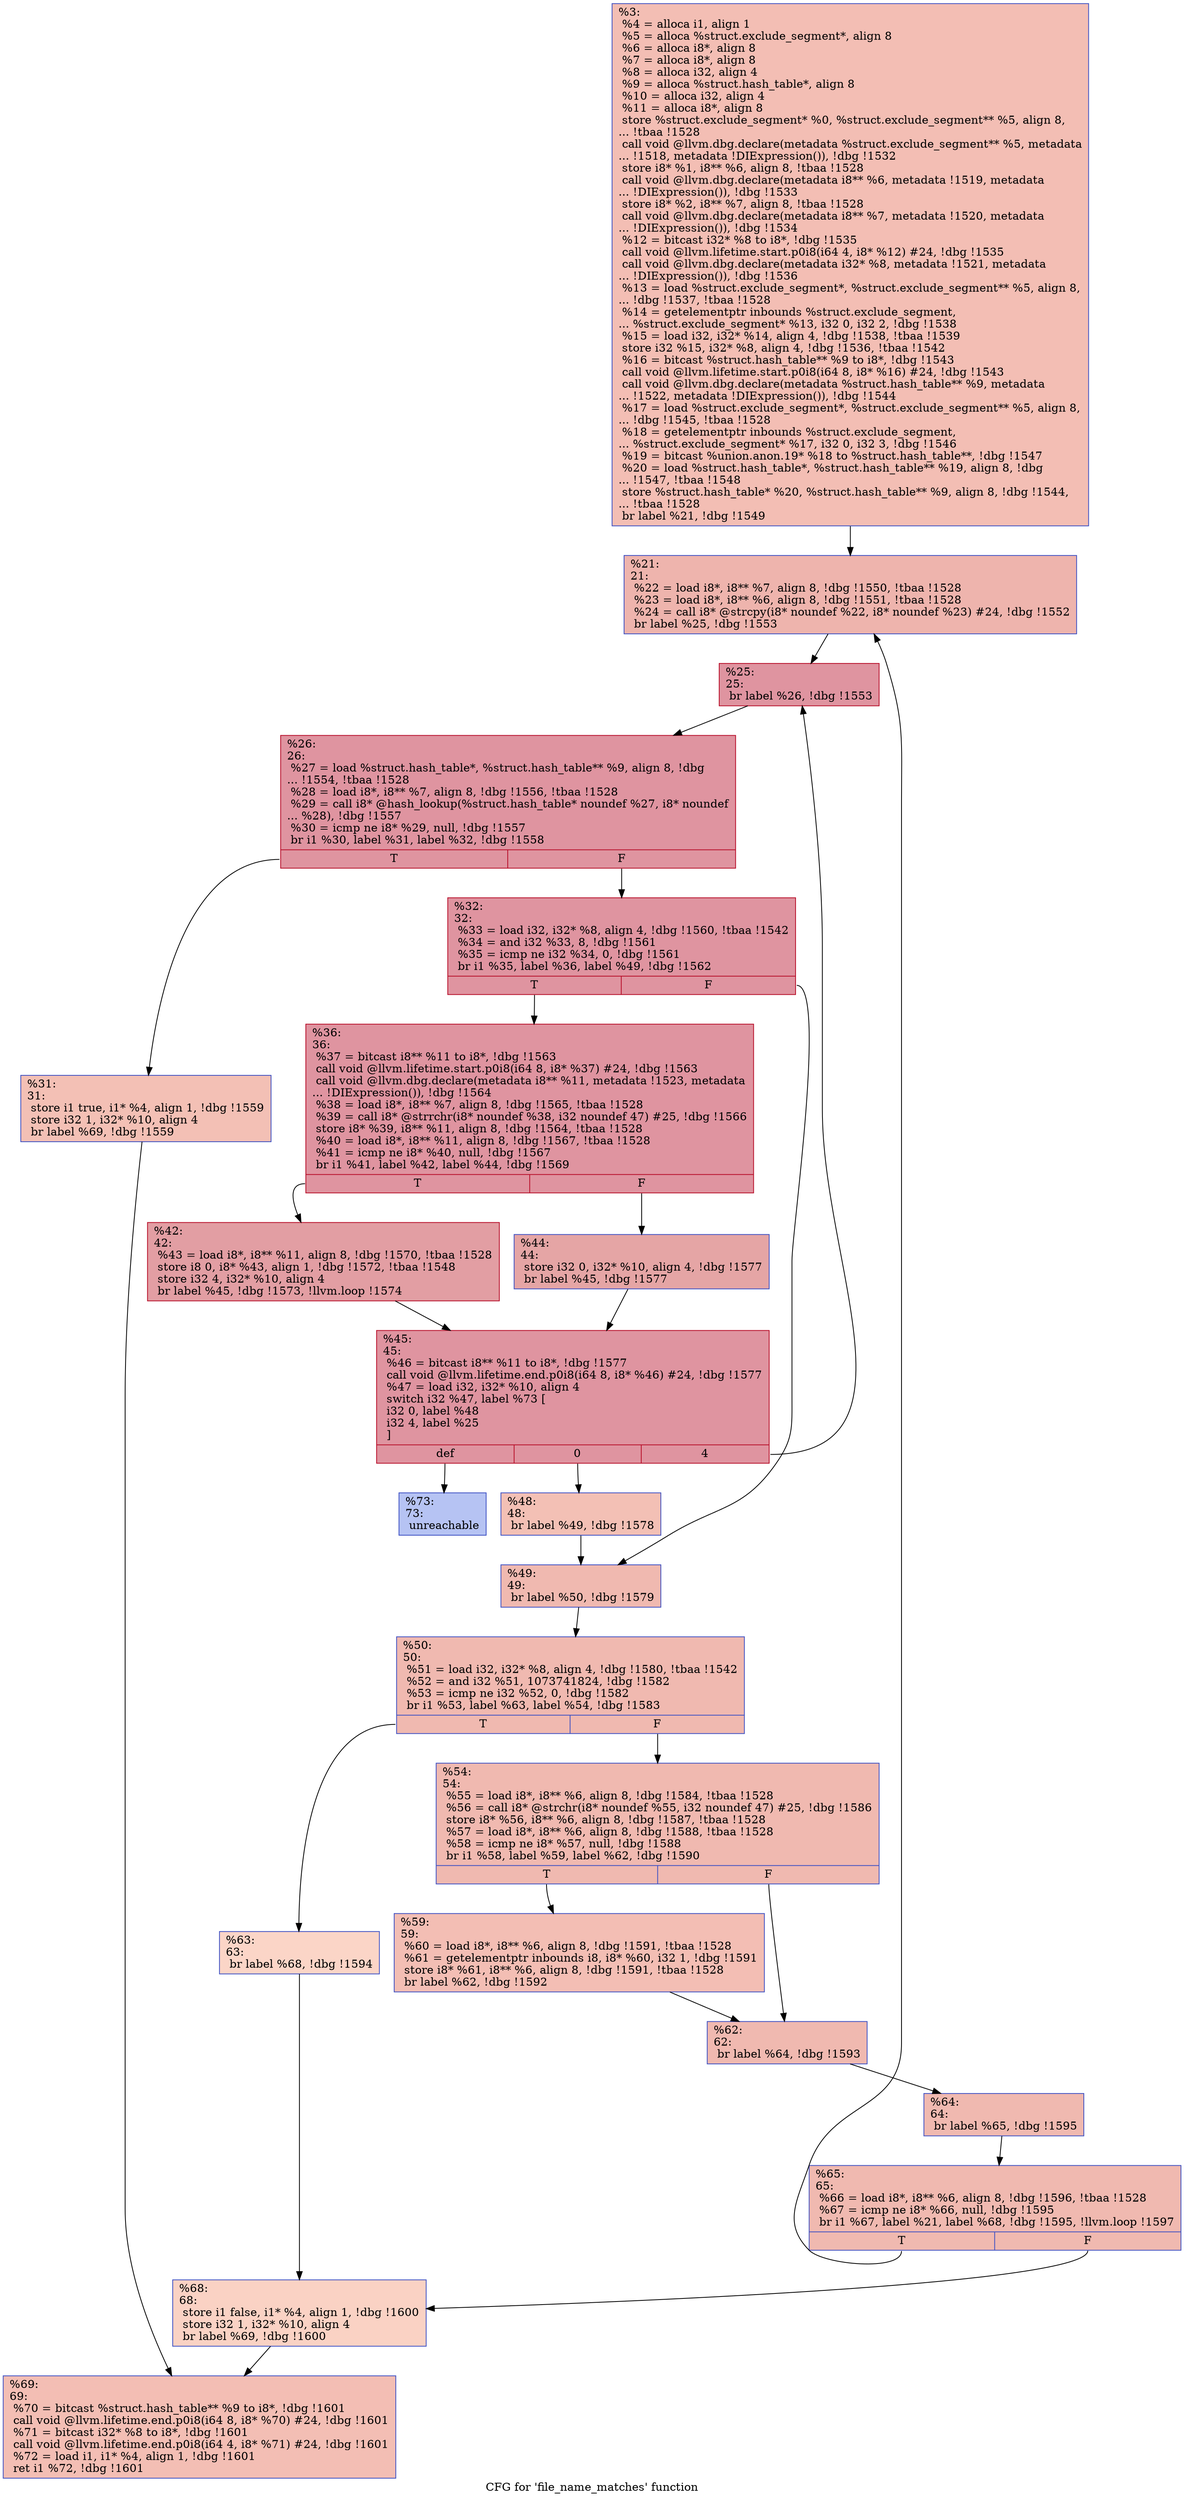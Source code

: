 digraph "CFG for 'file_name_matches' function" {
	label="CFG for 'file_name_matches' function";

	Node0x2407910 [shape=record,color="#3d50c3ff", style=filled, fillcolor="#e36c5570",label="{%3:\l  %4 = alloca i1, align 1\l  %5 = alloca %struct.exclude_segment*, align 8\l  %6 = alloca i8*, align 8\l  %7 = alloca i8*, align 8\l  %8 = alloca i32, align 4\l  %9 = alloca %struct.hash_table*, align 8\l  %10 = alloca i32, align 4\l  %11 = alloca i8*, align 8\l  store %struct.exclude_segment* %0, %struct.exclude_segment** %5, align 8,\l... !tbaa !1528\l  call void @llvm.dbg.declare(metadata %struct.exclude_segment** %5, metadata\l... !1518, metadata !DIExpression()), !dbg !1532\l  store i8* %1, i8** %6, align 8, !tbaa !1528\l  call void @llvm.dbg.declare(metadata i8** %6, metadata !1519, metadata\l... !DIExpression()), !dbg !1533\l  store i8* %2, i8** %7, align 8, !tbaa !1528\l  call void @llvm.dbg.declare(metadata i8** %7, metadata !1520, metadata\l... !DIExpression()), !dbg !1534\l  %12 = bitcast i32* %8 to i8*, !dbg !1535\l  call void @llvm.lifetime.start.p0i8(i64 4, i8* %12) #24, !dbg !1535\l  call void @llvm.dbg.declare(metadata i32* %8, metadata !1521, metadata\l... !DIExpression()), !dbg !1536\l  %13 = load %struct.exclude_segment*, %struct.exclude_segment** %5, align 8,\l... !dbg !1537, !tbaa !1528\l  %14 = getelementptr inbounds %struct.exclude_segment,\l... %struct.exclude_segment* %13, i32 0, i32 2, !dbg !1538\l  %15 = load i32, i32* %14, align 4, !dbg !1538, !tbaa !1539\l  store i32 %15, i32* %8, align 4, !dbg !1536, !tbaa !1542\l  %16 = bitcast %struct.hash_table** %9 to i8*, !dbg !1543\l  call void @llvm.lifetime.start.p0i8(i64 8, i8* %16) #24, !dbg !1543\l  call void @llvm.dbg.declare(metadata %struct.hash_table** %9, metadata\l... !1522, metadata !DIExpression()), !dbg !1544\l  %17 = load %struct.exclude_segment*, %struct.exclude_segment** %5, align 8,\l... !dbg !1545, !tbaa !1528\l  %18 = getelementptr inbounds %struct.exclude_segment,\l... %struct.exclude_segment* %17, i32 0, i32 3, !dbg !1546\l  %19 = bitcast %union.anon.19* %18 to %struct.hash_table**, !dbg !1547\l  %20 = load %struct.hash_table*, %struct.hash_table** %19, align 8, !dbg\l... !1547, !tbaa !1548\l  store %struct.hash_table* %20, %struct.hash_table** %9, align 8, !dbg !1544,\l... !tbaa !1528\l  br label %21, !dbg !1549\l}"];
	Node0x2407910 -> Node0x240c690;
	Node0x240c690 [shape=record,color="#3d50c3ff", style=filled, fillcolor="#d8564670",label="{%21:\l21:                                               \l  %22 = load i8*, i8** %7, align 8, !dbg !1550, !tbaa !1528\l  %23 = load i8*, i8** %6, align 8, !dbg !1551, !tbaa !1528\l  %24 = call i8* @strcpy(i8* noundef %22, i8* noundef %23) #24, !dbg !1552\l  br label %25, !dbg !1553\l}"];
	Node0x240c690 -> Node0x240c6e0;
	Node0x240c6e0 [shape=record,color="#b70d28ff", style=filled, fillcolor="#b70d2870",label="{%25:\l25:                                               \l  br label %26, !dbg !1553\l}"];
	Node0x240c6e0 -> Node0x240c730;
	Node0x240c730 [shape=record,color="#b70d28ff", style=filled, fillcolor="#b70d2870",label="{%26:\l26:                                               \l  %27 = load %struct.hash_table*, %struct.hash_table** %9, align 8, !dbg\l... !1554, !tbaa !1528\l  %28 = load i8*, i8** %7, align 8, !dbg !1556, !tbaa !1528\l  %29 = call i8* @hash_lookup(%struct.hash_table* noundef %27, i8* noundef\l... %28), !dbg !1557\l  %30 = icmp ne i8* %29, null, !dbg !1557\l  br i1 %30, label %31, label %32, !dbg !1558\l|{<s0>T|<s1>F}}"];
	Node0x240c730:s0 -> Node0x240c780;
	Node0x240c730:s1 -> Node0x240c7d0;
	Node0x240c780 [shape=record,color="#3d50c3ff", style=filled, fillcolor="#e5705870",label="{%31:\l31:                                               \l  store i1 true, i1* %4, align 1, !dbg !1559\l  store i32 1, i32* %10, align 4\l  br label %69, !dbg !1559\l}"];
	Node0x240c780 -> Node0x240cc80;
	Node0x240c7d0 [shape=record,color="#b70d28ff", style=filled, fillcolor="#b70d2870",label="{%32:\l32:                                               \l  %33 = load i32, i32* %8, align 4, !dbg !1560, !tbaa !1542\l  %34 = and i32 %33, 8, !dbg !1561\l  %35 = icmp ne i32 %34, 0, !dbg !1561\l  br i1 %35, label %36, label %49, !dbg !1562\l|{<s0>T|<s1>F}}"];
	Node0x240c7d0:s0 -> Node0x240c820;
	Node0x240c7d0:s1 -> Node0x240c9b0;
	Node0x240c820 [shape=record,color="#b70d28ff", style=filled, fillcolor="#b70d2870",label="{%36:\l36:                                               \l  %37 = bitcast i8** %11 to i8*, !dbg !1563\l  call void @llvm.lifetime.start.p0i8(i64 8, i8* %37) #24, !dbg !1563\l  call void @llvm.dbg.declare(metadata i8** %11, metadata !1523, metadata\l... !DIExpression()), !dbg !1564\l  %38 = load i8*, i8** %7, align 8, !dbg !1565, !tbaa !1528\l  %39 = call i8* @strrchr(i8* noundef %38, i32 noundef 47) #25, !dbg !1566\l  store i8* %39, i8** %11, align 8, !dbg !1564, !tbaa !1528\l  %40 = load i8*, i8** %11, align 8, !dbg !1567, !tbaa !1528\l  %41 = icmp ne i8* %40, null, !dbg !1567\l  br i1 %41, label %42, label %44, !dbg !1569\l|{<s0>T|<s1>F}}"];
	Node0x240c820:s0 -> Node0x240c870;
	Node0x240c820:s1 -> Node0x240c8c0;
	Node0x240c870 [shape=record,color="#b70d28ff", style=filled, fillcolor="#be242e70",label="{%42:\l42:                                               \l  %43 = load i8*, i8** %11, align 8, !dbg !1570, !tbaa !1528\l  store i8 0, i8* %43, align 1, !dbg !1572, !tbaa !1548\l  store i32 4, i32* %10, align 4\l  br label %45, !dbg !1573, !llvm.loop !1574\l}"];
	Node0x240c870 -> Node0x240c910;
	Node0x240c8c0 [shape=record,color="#3d50c3ff", style=filled, fillcolor="#c5333470",label="{%44:\l44:                                               \l  store i32 0, i32* %10, align 4, !dbg !1577\l  br label %45, !dbg !1577\l}"];
	Node0x240c8c0 -> Node0x240c910;
	Node0x240c910 [shape=record,color="#b70d28ff", style=filled, fillcolor="#b70d2870",label="{%45:\l45:                                               \l  %46 = bitcast i8** %11 to i8*, !dbg !1577\l  call void @llvm.lifetime.end.p0i8(i64 8, i8* %46) #24, !dbg !1577\l  %47 = load i32, i32* %10, align 4\l  switch i32 %47, label %73 [\l    i32 0, label %48\l    i32 4, label %25\l  ]\l|{<s0>def|<s1>0|<s2>4}}"];
	Node0x240c910:s0 -> Node0x240ccd0;
	Node0x240c910:s1 -> Node0x240c960;
	Node0x240c910:s2 -> Node0x240c6e0;
	Node0x240c960 [shape=record,color="#3d50c3ff", style=filled, fillcolor="#e5705870",label="{%48:\l48:                                               \l  br label %49, !dbg !1578\l}"];
	Node0x240c960 -> Node0x240c9b0;
	Node0x240c9b0 [shape=record,color="#3d50c3ff", style=filled, fillcolor="#de614d70",label="{%49:\l49:                                               \l  br label %50, !dbg !1579\l}"];
	Node0x240c9b0 -> Node0x240ca00;
	Node0x240ca00 [shape=record,color="#3d50c3ff", style=filled, fillcolor="#de614d70",label="{%50:\l50:                                               \l  %51 = load i32, i32* %8, align 4, !dbg !1580, !tbaa !1542\l  %52 = and i32 %51, 1073741824, !dbg !1582\l  %53 = icmp ne i32 %52, 0, !dbg !1582\l  br i1 %53, label %63, label %54, !dbg !1583\l|{<s0>T|<s1>F}}"];
	Node0x240ca00:s0 -> Node0x240cb40;
	Node0x240ca00:s1 -> Node0x240ca50;
	Node0x240ca50 [shape=record,color="#3d50c3ff", style=filled, fillcolor="#de614d70",label="{%54:\l54:                                               \l  %55 = load i8*, i8** %6, align 8, !dbg !1584, !tbaa !1528\l  %56 = call i8* @strchr(i8* noundef %55, i32 noundef 47) #25, !dbg !1586\l  store i8* %56, i8** %6, align 8, !dbg !1587, !tbaa !1528\l  %57 = load i8*, i8** %6, align 8, !dbg !1588, !tbaa !1528\l  %58 = icmp ne i8* %57, null, !dbg !1588\l  br i1 %58, label %59, label %62, !dbg !1590\l|{<s0>T|<s1>F}}"];
	Node0x240ca50:s0 -> Node0x240caa0;
	Node0x240ca50:s1 -> Node0x240caf0;
	Node0x240caa0 [shape=record,color="#3d50c3ff", style=filled, fillcolor="#e36c5570",label="{%59:\l59:                                               \l  %60 = load i8*, i8** %6, align 8, !dbg !1591, !tbaa !1528\l  %61 = getelementptr inbounds i8, i8* %60, i32 1, !dbg !1591\l  store i8* %61, i8** %6, align 8, !dbg !1591, !tbaa !1528\l  br label %62, !dbg !1592\l}"];
	Node0x240caa0 -> Node0x240caf0;
	Node0x240caf0 [shape=record,color="#3d50c3ff", style=filled, fillcolor="#de614d70",label="{%62:\l62:                                               \l  br label %64, !dbg !1593\l}"];
	Node0x240caf0 -> Node0x240cb90;
	Node0x240cb40 [shape=record,color="#3d50c3ff", style=filled, fillcolor="#f5a08170",label="{%63:\l63:                                               \l  br label %68, !dbg !1594\l}"];
	Node0x240cb40 -> Node0x240cc30;
	Node0x240cb90 [shape=record,color="#3d50c3ff", style=filled, fillcolor="#de614d70",label="{%64:\l64:                                               \l  br label %65, !dbg !1595\l}"];
	Node0x240cb90 -> Node0x240cbe0;
	Node0x240cbe0 [shape=record,color="#3d50c3ff", style=filled, fillcolor="#de614d70",label="{%65:\l65:                                               \l  %66 = load i8*, i8** %6, align 8, !dbg !1596, !tbaa !1528\l  %67 = icmp ne i8* %66, null, !dbg !1595\l  br i1 %67, label %21, label %68, !dbg !1595, !llvm.loop !1597\l|{<s0>T|<s1>F}}"];
	Node0x240cbe0:s0 -> Node0x240c690;
	Node0x240cbe0:s1 -> Node0x240cc30;
	Node0x240cc30 [shape=record,color="#3d50c3ff", style=filled, fillcolor="#f4987a70",label="{%68:\l68:                                               \l  store i1 false, i1* %4, align 1, !dbg !1600\l  store i32 1, i32* %10, align 4\l  br label %69, !dbg !1600\l}"];
	Node0x240cc30 -> Node0x240cc80;
	Node0x240cc80 [shape=record,color="#3d50c3ff", style=filled, fillcolor="#e36c5570",label="{%69:\l69:                                               \l  %70 = bitcast %struct.hash_table** %9 to i8*, !dbg !1601\l  call void @llvm.lifetime.end.p0i8(i64 8, i8* %70) #24, !dbg !1601\l  %71 = bitcast i32* %8 to i8*, !dbg !1601\l  call void @llvm.lifetime.end.p0i8(i64 4, i8* %71) #24, !dbg !1601\l  %72 = load i1, i1* %4, align 1, !dbg !1601\l  ret i1 %72, !dbg !1601\l}"];
	Node0x240ccd0 [shape=record,color="#3d50c3ff", style=filled, fillcolor="#5977e370",label="{%73:\l73:                                               \l  unreachable\l}"];
}
